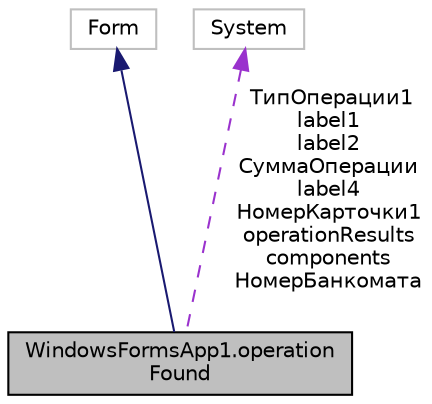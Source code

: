 digraph "WindowsFormsApp1.operationFound"
{
 // LATEX_PDF_SIZE
  edge [fontname="Helvetica",fontsize="10",labelfontname="Helvetica",labelfontsize="10"];
  node [fontname="Helvetica",fontsize="10",shape=record];
  Node1 [label="WindowsFormsApp1.operation\lFound",height=0.2,width=0.4,color="black", fillcolor="grey75", style="filled", fontcolor="black",tooltip=" "];
  Node2 -> Node1 [dir="back",color="midnightblue",fontsize="10",style="solid"];
  Node2 [label="Form",height=0.2,width=0.4,color="grey75", fillcolor="white", style="filled",tooltip=" "];
  Node3 -> Node1 [dir="back",color="darkorchid3",fontsize="10",style="dashed",label=" ТипОперации1\nlabel1\nlabel2\nСуммаОперации\nlabel4\nНомерКарточки1\noperationResults\ncomponents\nНомерБанкомата" ];
  Node3 [label="System",height=0.2,width=0.4,color="grey75", fillcolor="white", style="filled",tooltip=" "];
}
